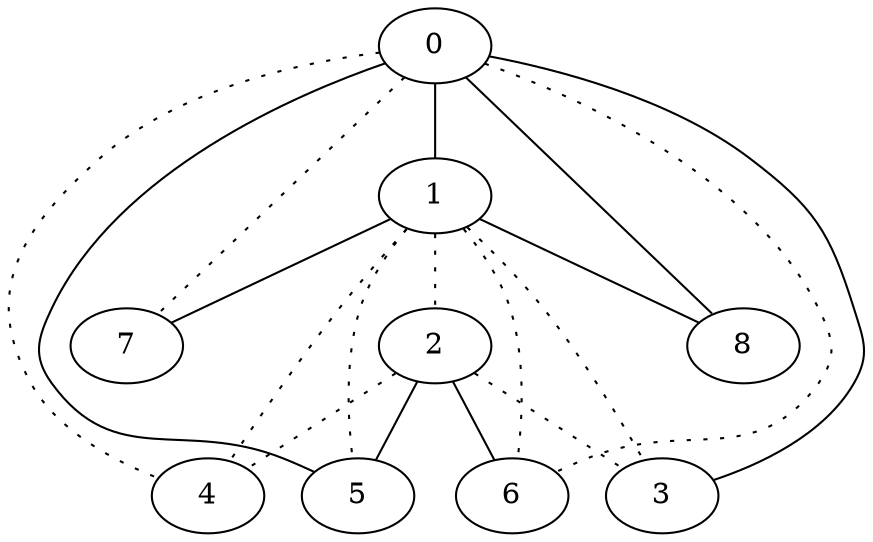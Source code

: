 graph {
a0[label=0];
a1[label=1];
a2[label=2];
a3[label=3];
a4[label=4];
a5[label=5];
a6[label=6];
a7[label=7];
a8[label=8];
a0 -- a1;
a0 -- a3;
a0 -- a4 [style=dotted];
a0 -- a5;
a0 -- a6 [style=dotted];
a0 -- a7 [style=dotted];
a0 -- a8;
a1 -- a2 [style=dotted];
a1 -- a3 [style=dotted];
a1 -- a4 [style=dotted];
a1 -- a5 [style=dotted];
a1 -- a6 [style=dotted];
a1 -- a7;
a1 -- a8;
a2 -- a3 [style=dotted];
a2 -- a4 [style=dotted];
a2 -- a5;
a2 -- a6;
}
